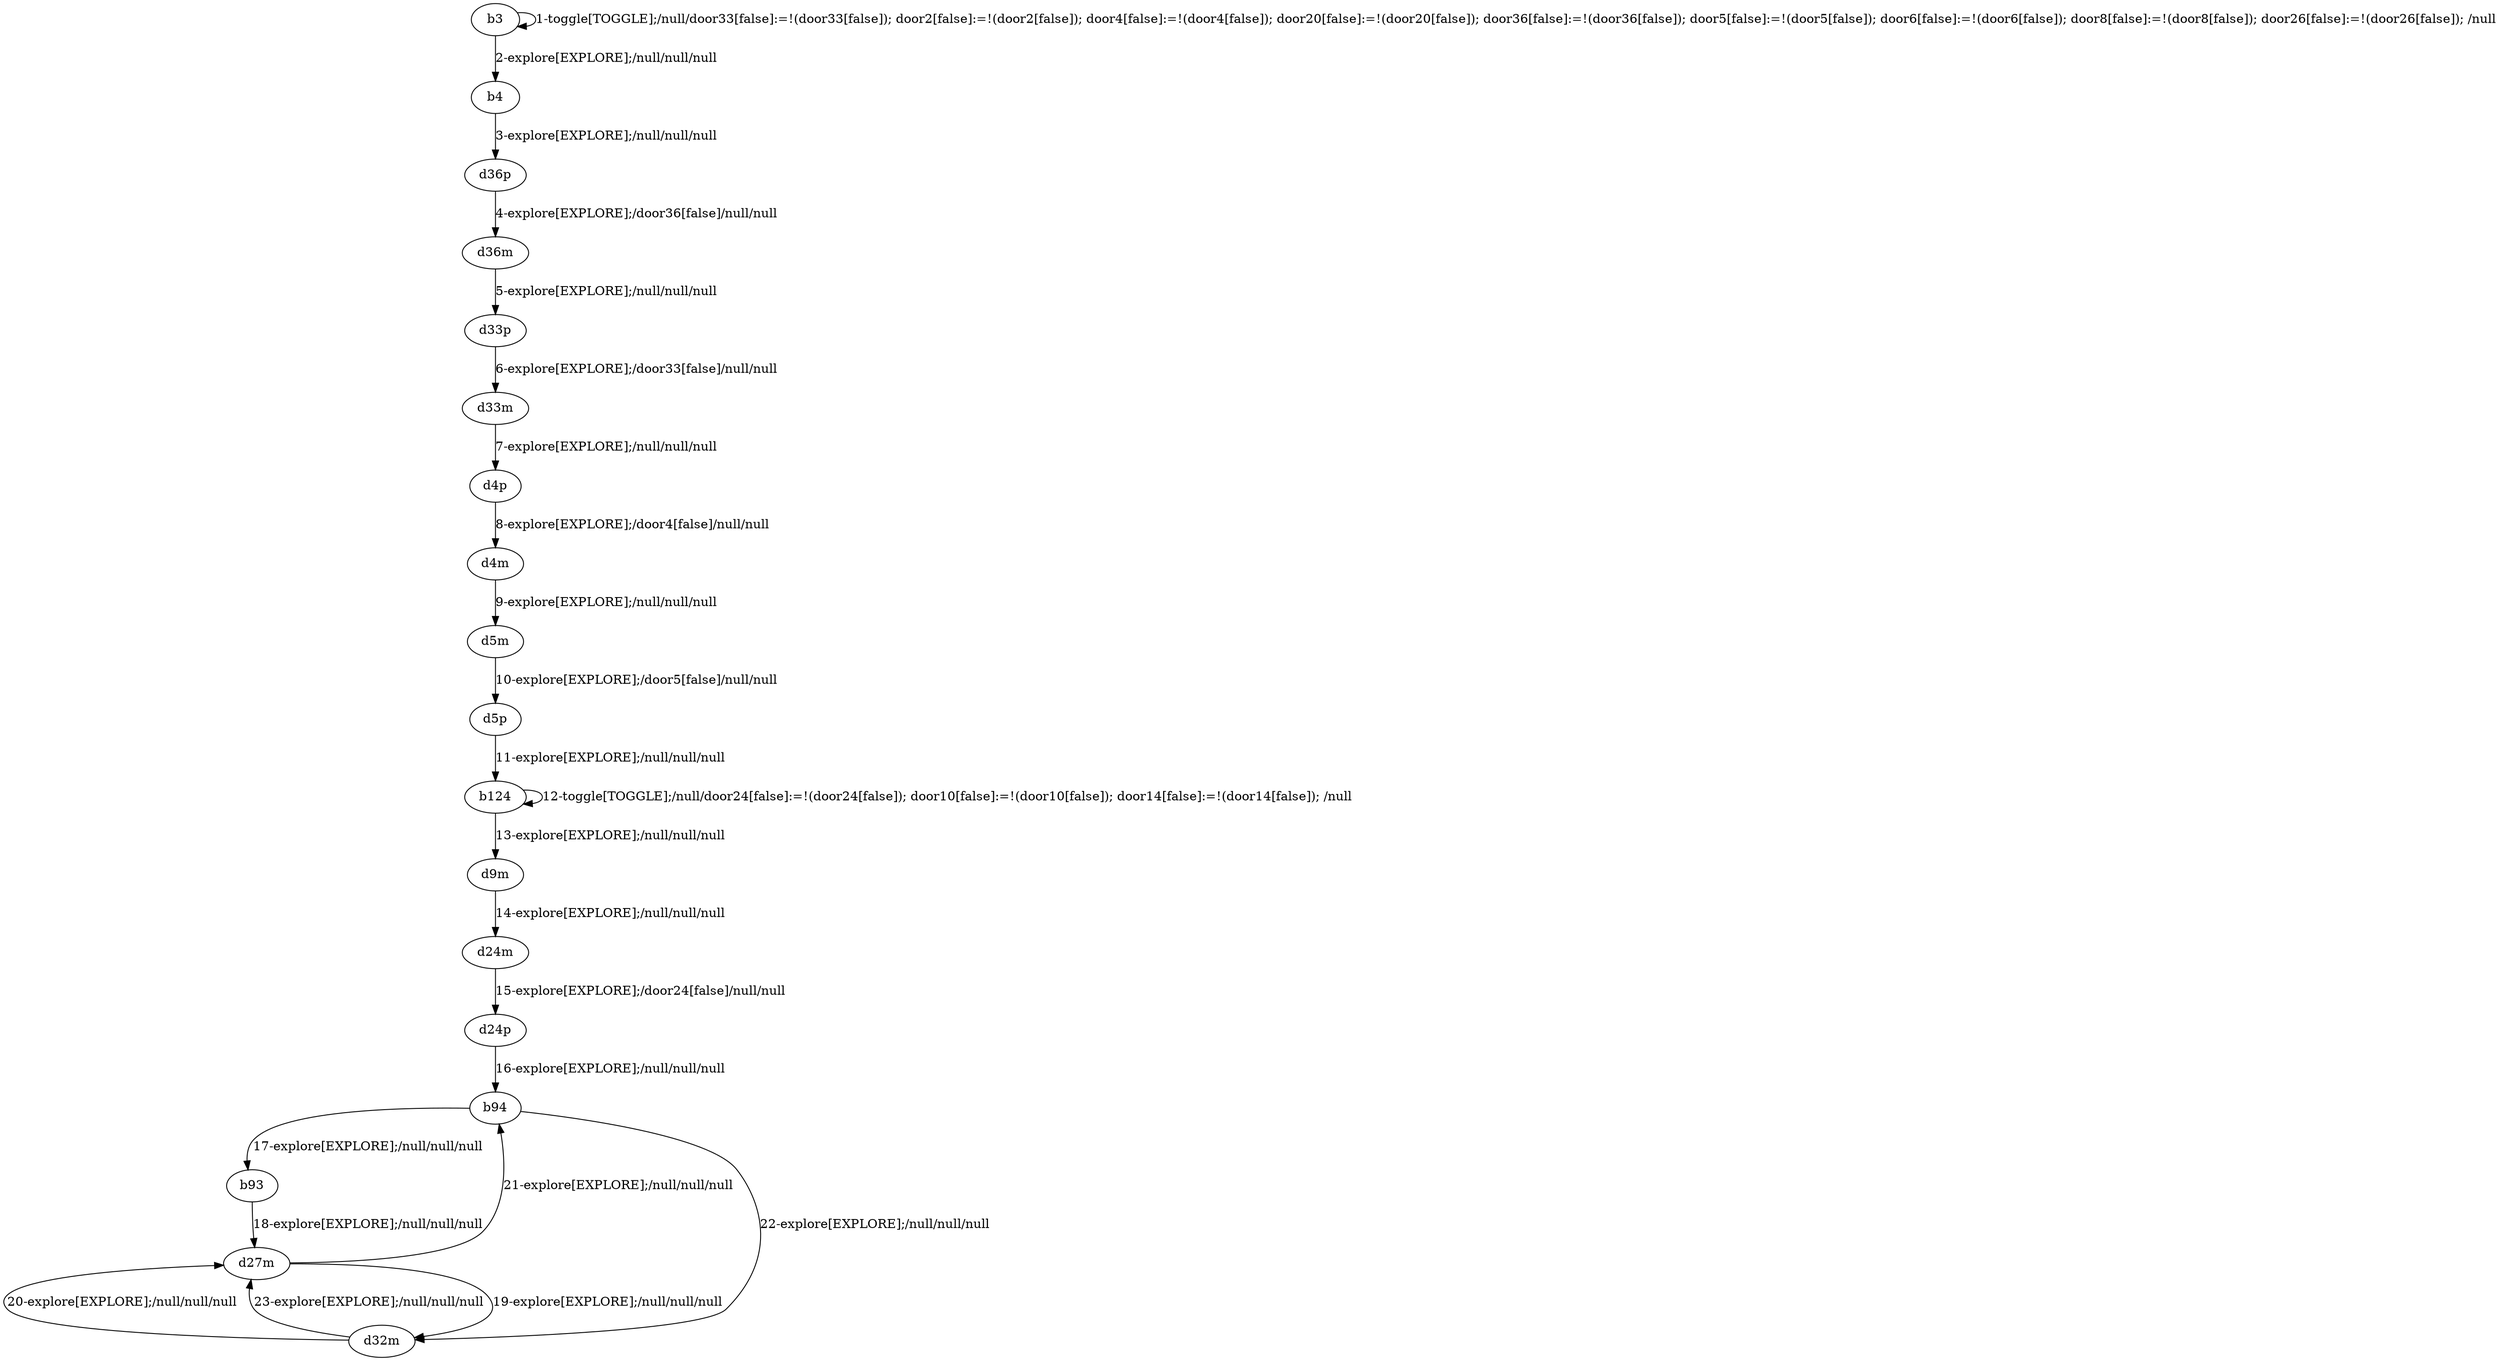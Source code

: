 # Total number of goals covered by this test: 1
# d27m --> d32m

digraph g {
"b3" -> "b3" [label = "1-toggle[TOGGLE];/null/door33[false]:=!(door33[false]); door2[false]:=!(door2[false]); door4[false]:=!(door4[false]); door20[false]:=!(door20[false]); door36[false]:=!(door36[false]); door5[false]:=!(door5[false]); door6[false]:=!(door6[false]); door8[false]:=!(door8[false]); door26[false]:=!(door26[false]); /null"];
"b3" -> "b4" [label = "2-explore[EXPLORE];/null/null/null"];
"b4" -> "d36p" [label = "3-explore[EXPLORE];/null/null/null"];
"d36p" -> "d36m" [label = "4-explore[EXPLORE];/door36[false]/null/null"];
"d36m" -> "d33p" [label = "5-explore[EXPLORE];/null/null/null"];
"d33p" -> "d33m" [label = "6-explore[EXPLORE];/door33[false]/null/null"];
"d33m" -> "d4p" [label = "7-explore[EXPLORE];/null/null/null"];
"d4p" -> "d4m" [label = "8-explore[EXPLORE];/door4[false]/null/null"];
"d4m" -> "d5m" [label = "9-explore[EXPLORE];/null/null/null"];
"d5m" -> "d5p" [label = "10-explore[EXPLORE];/door5[false]/null/null"];
"d5p" -> "b124" [label = "11-explore[EXPLORE];/null/null/null"];
"b124" -> "b124" [label = "12-toggle[TOGGLE];/null/door24[false]:=!(door24[false]); door10[false]:=!(door10[false]); door14[false]:=!(door14[false]); /null"];
"b124" -> "d9m" [label = "13-explore[EXPLORE];/null/null/null"];
"d9m" -> "d24m" [label = "14-explore[EXPLORE];/null/null/null"];
"d24m" -> "d24p" [label = "15-explore[EXPLORE];/door24[false]/null/null"];
"d24p" -> "b94" [label = "16-explore[EXPLORE];/null/null/null"];
"b94" -> "b93" [label = "17-explore[EXPLORE];/null/null/null"];
"b93" -> "d27m" [label = "18-explore[EXPLORE];/null/null/null"];
"d27m" -> "d32m" [label = "19-explore[EXPLORE];/null/null/null"];
"d32m" -> "d27m" [label = "20-explore[EXPLORE];/null/null/null"];
"d27m" -> "b94" [label = "21-explore[EXPLORE];/null/null/null"];
"b94" -> "d32m" [label = "22-explore[EXPLORE];/null/null/null"];
"d32m" -> "d27m" [label = "23-explore[EXPLORE];/null/null/null"];
}